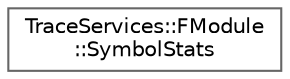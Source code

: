 digraph "Graphical Class Hierarchy"
{
 // INTERACTIVE_SVG=YES
 // LATEX_PDF_SIZE
  bgcolor="transparent";
  edge [fontname=Helvetica,fontsize=10,labelfontname=Helvetica,labelfontsize=10];
  node [fontname=Helvetica,fontsize=10,shape=box,height=0.2,width=0.4];
  rankdir="LR";
  Node0 [id="Node000000",label="TraceServices::FModule\l::SymbolStats",height=0.2,width=0.4,color="grey40", fillcolor="white", style="filled",URL="$d7/d9f/structTraceServices_1_1FModule_1_1SymbolStats.html",tooltip=" "];
}
